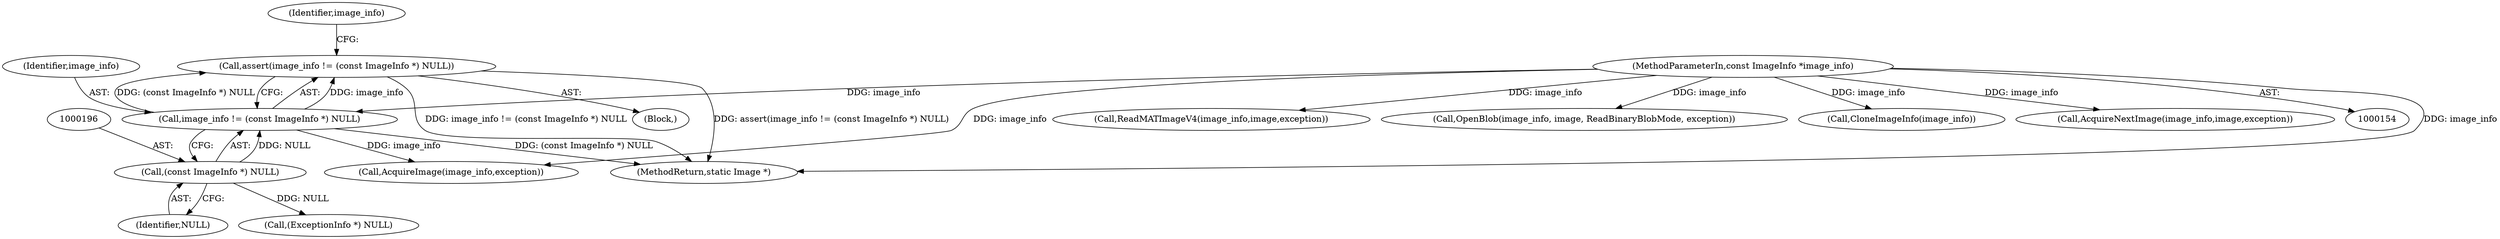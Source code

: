 digraph "0_ImageMagick_f7206618d27c2e69d977abf40e3035a33e5f6be0@API" {
"1000192" [label="(Call,assert(image_info != (const ImageInfo *) NULL))"];
"1000193" [label="(Call,image_info != (const ImageInfo *) NULL)"];
"1000155" [label="(MethodParameterIn,const ImageInfo *image_info)"];
"1000195" [label="(Call,(const ImageInfo *) NULL)"];
"1002314" [label="(MethodReturn,static Image *)"];
"1000194" [label="(Identifier,image_info)"];
"1000289" [label="(Call,ReadMATImageV4(image_info,image,exception))"];
"1000224" [label="(Call,AcquireImage(image_info,exception))"];
"1000234" [label="(Call,OpenBlob(image_info, image, ReadBinaryBlobMode, exception))"];
"1000531" [label="(Call,CloneImageInfo(image_info))"];
"1000201" [label="(Identifier,image_info)"];
"1000155" [label="(MethodParameterIn,const ImageInfo *image_info)"];
"1000157" [label="(Block,)"];
"1000193" [label="(Call,image_info != (const ImageInfo *) NULL)"];
"1000195" [label="(Call,(const ImageInfo *) NULL)"];
"1000197" [label="(Identifier,NULL)"];
"1000207" [label="(Call,(ExceptionInfo *) NULL)"];
"1000192" [label="(Call,assert(image_info != (const ImageInfo *) NULL))"];
"1002043" [label="(Call,AcquireNextImage(image_info,image,exception))"];
"1000192" -> "1000157"  [label="AST: "];
"1000192" -> "1000193"  [label="CFG: "];
"1000193" -> "1000192"  [label="AST: "];
"1000201" -> "1000192"  [label="CFG: "];
"1000192" -> "1002314"  [label="DDG: image_info != (const ImageInfo *) NULL"];
"1000192" -> "1002314"  [label="DDG: assert(image_info != (const ImageInfo *) NULL)"];
"1000193" -> "1000192"  [label="DDG: image_info"];
"1000193" -> "1000192"  [label="DDG: (const ImageInfo *) NULL"];
"1000193" -> "1000195"  [label="CFG: "];
"1000194" -> "1000193"  [label="AST: "];
"1000195" -> "1000193"  [label="AST: "];
"1000193" -> "1002314"  [label="DDG: (const ImageInfo *) NULL"];
"1000155" -> "1000193"  [label="DDG: image_info"];
"1000195" -> "1000193"  [label="DDG: NULL"];
"1000193" -> "1000224"  [label="DDG: image_info"];
"1000155" -> "1000154"  [label="AST: "];
"1000155" -> "1002314"  [label="DDG: image_info"];
"1000155" -> "1000224"  [label="DDG: image_info"];
"1000155" -> "1000234"  [label="DDG: image_info"];
"1000155" -> "1000289"  [label="DDG: image_info"];
"1000155" -> "1000531"  [label="DDG: image_info"];
"1000155" -> "1002043"  [label="DDG: image_info"];
"1000195" -> "1000197"  [label="CFG: "];
"1000196" -> "1000195"  [label="AST: "];
"1000197" -> "1000195"  [label="AST: "];
"1000195" -> "1000207"  [label="DDG: NULL"];
}
